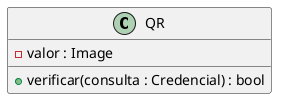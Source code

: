 @startuml

class QR {
        - valor : Image

        + verificar(consulta : Credencial) : bool
}

@enduml
